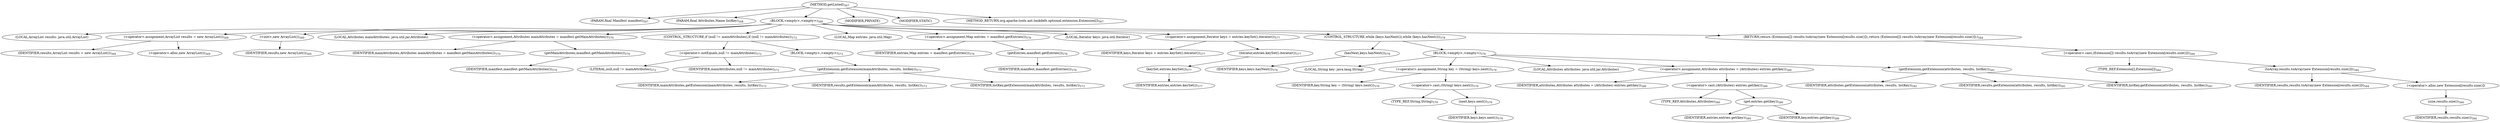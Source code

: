 digraph "getListed" {  
"896" [label = <(METHOD,getListed)<SUB>567</SUB>> ]
"897" [label = <(PARAM,final Manifest manifest)<SUB>567</SUB>> ]
"898" [label = <(PARAM,final Attributes.Name listKey)<SUB>568</SUB>> ]
"899" [label = <(BLOCK,&lt;empty&gt;,&lt;empty&gt;)<SUB>568</SUB>> ]
"42" [label = <(LOCAL,ArrayList results: java.util.ArrayList)> ]
"900" [label = <(&lt;operator&gt;.assignment,ArrayList results = new ArrayList())<SUB>569</SUB>> ]
"901" [label = <(IDENTIFIER,results,ArrayList results = new ArrayList())<SUB>569</SUB>> ]
"902" [label = <(&lt;operator&gt;.alloc,new ArrayList())<SUB>569</SUB>> ]
"903" [label = <(&lt;init&gt;,new ArrayList())<SUB>569</SUB>> ]
"41" [label = <(IDENTIFIER,results,new ArrayList())<SUB>569</SUB>> ]
"904" [label = <(LOCAL,Attributes mainAttributes: java.util.jar.Attributes)> ]
"905" [label = <(&lt;operator&gt;.assignment,Attributes mainAttributes = manifest.getMainAttributes())<SUB>570</SUB>> ]
"906" [label = <(IDENTIFIER,mainAttributes,Attributes mainAttributes = manifest.getMainAttributes())<SUB>570</SUB>> ]
"907" [label = <(getMainAttributes,manifest.getMainAttributes())<SUB>570</SUB>> ]
"908" [label = <(IDENTIFIER,manifest,manifest.getMainAttributes())<SUB>570</SUB>> ]
"909" [label = <(CONTROL_STRUCTURE,if (null != mainAttributes),if (null != mainAttributes))<SUB>572</SUB>> ]
"910" [label = <(&lt;operator&gt;.notEquals,null != mainAttributes)<SUB>572</SUB>> ]
"911" [label = <(LITERAL,null,null != mainAttributes)<SUB>572</SUB>> ]
"912" [label = <(IDENTIFIER,mainAttributes,null != mainAttributes)<SUB>572</SUB>> ]
"913" [label = <(BLOCK,&lt;empty&gt;,&lt;empty&gt;)<SUB>572</SUB>> ]
"914" [label = <(getExtension,getExtension(mainAttributes, results, listKey))<SUB>573</SUB>> ]
"915" [label = <(IDENTIFIER,mainAttributes,getExtension(mainAttributes, results, listKey))<SUB>573</SUB>> ]
"916" [label = <(IDENTIFIER,results,getExtension(mainAttributes, results, listKey))<SUB>573</SUB>> ]
"917" [label = <(IDENTIFIER,listKey,getExtension(mainAttributes, results, listKey))<SUB>573</SUB>> ]
"918" [label = <(LOCAL,Map entries: java.util.Map)> ]
"919" [label = <(&lt;operator&gt;.assignment,Map entries = manifest.getEntries())<SUB>576</SUB>> ]
"920" [label = <(IDENTIFIER,entries,Map entries = manifest.getEntries())<SUB>576</SUB>> ]
"921" [label = <(getEntries,manifest.getEntries())<SUB>576</SUB>> ]
"922" [label = <(IDENTIFIER,manifest,manifest.getEntries())<SUB>576</SUB>> ]
"923" [label = <(LOCAL,Iterator keys: java.util.Iterator)> ]
"924" [label = <(&lt;operator&gt;.assignment,Iterator keys = entries.keySet().iterator())<SUB>577</SUB>> ]
"925" [label = <(IDENTIFIER,keys,Iterator keys = entries.keySet().iterator())<SUB>577</SUB>> ]
"926" [label = <(iterator,entries.keySet().iterator())<SUB>577</SUB>> ]
"927" [label = <(keySet,entries.keySet())<SUB>577</SUB>> ]
"928" [label = <(IDENTIFIER,entries,entries.keySet())<SUB>577</SUB>> ]
"929" [label = <(CONTROL_STRUCTURE,while (keys.hasNext()),while (keys.hasNext()))<SUB>578</SUB>> ]
"930" [label = <(hasNext,keys.hasNext())<SUB>578</SUB>> ]
"931" [label = <(IDENTIFIER,keys,keys.hasNext())<SUB>578</SUB>> ]
"932" [label = <(BLOCK,&lt;empty&gt;,&lt;empty&gt;)<SUB>578</SUB>> ]
"933" [label = <(LOCAL,String key: java.lang.String)> ]
"934" [label = <(&lt;operator&gt;.assignment,String key = (String) keys.next())<SUB>579</SUB>> ]
"935" [label = <(IDENTIFIER,key,String key = (String) keys.next())<SUB>579</SUB>> ]
"936" [label = <(&lt;operator&gt;.cast,(String) keys.next())<SUB>579</SUB>> ]
"937" [label = <(TYPE_REF,String,String)<SUB>579</SUB>> ]
"938" [label = <(next,keys.next())<SUB>579</SUB>> ]
"939" [label = <(IDENTIFIER,keys,keys.next())<SUB>579</SUB>> ]
"940" [label = <(LOCAL,Attributes attributes: java.util.jar.Attributes)> ]
"941" [label = <(&lt;operator&gt;.assignment,Attributes attributes = (Attributes) entries.get(key))<SUB>580</SUB>> ]
"942" [label = <(IDENTIFIER,attributes,Attributes attributes = (Attributes) entries.get(key))<SUB>580</SUB>> ]
"943" [label = <(&lt;operator&gt;.cast,(Attributes) entries.get(key))<SUB>580</SUB>> ]
"944" [label = <(TYPE_REF,Attributes,Attributes)<SUB>580</SUB>> ]
"945" [label = <(get,entries.get(key))<SUB>580</SUB>> ]
"946" [label = <(IDENTIFIER,entries,entries.get(key))<SUB>580</SUB>> ]
"947" [label = <(IDENTIFIER,key,entries.get(key))<SUB>580</SUB>> ]
"948" [label = <(getExtension,getExtension(attributes, results, listKey))<SUB>581</SUB>> ]
"949" [label = <(IDENTIFIER,attributes,getExtension(attributes, results, listKey))<SUB>581</SUB>> ]
"950" [label = <(IDENTIFIER,results,getExtension(attributes, results, listKey))<SUB>581</SUB>> ]
"951" [label = <(IDENTIFIER,listKey,getExtension(attributes, results, listKey))<SUB>581</SUB>> ]
"952" [label = <(RETURN,return (Extension[]) results.toArray(new Extension[results.size()]);,return (Extension[]) results.toArray(new Extension[results.size()]);)<SUB>584</SUB>> ]
"953" [label = <(&lt;operator&gt;.cast,(Extension[]) results.toArray(new Extension[results.size()]))<SUB>584</SUB>> ]
"954" [label = <(TYPE_REF,Extension[],Extension[])<SUB>584</SUB>> ]
"955" [label = <(toArray,results.toArray(new Extension[results.size()]))<SUB>584</SUB>> ]
"956" [label = <(IDENTIFIER,results,results.toArray(new Extension[results.size()]))<SUB>584</SUB>> ]
"957" [label = <(&lt;operator&gt;.alloc,new Extension[results.size()])> ]
"958" [label = <(size,results.size())<SUB>584</SUB>> ]
"959" [label = <(IDENTIFIER,results,results.size())<SUB>584</SUB>> ]
"960" [label = <(MODIFIER,PRIVATE)> ]
"961" [label = <(MODIFIER,STATIC)> ]
"962" [label = <(METHOD_RETURN,org.apache.tools.ant.taskdefs.optional.extension.Extension[])<SUB>567</SUB>> ]
  "896" -> "897" 
  "896" -> "898" 
  "896" -> "899" 
  "896" -> "960" 
  "896" -> "961" 
  "896" -> "962" 
  "899" -> "42" 
  "899" -> "900" 
  "899" -> "903" 
  "899" -> "904" 
  "899" -> "905" 
  "899" -> "909" 
  "899" -> "918" 
  "899" -> "919" 
  "899" -> "923" 
  "899" -> "924" 
  "899" -> "929" 
  "899" -> "952" 
  "900" -> "901" 
  "900" -> "902" 
  "903" -> "41" 
  "905" -> "906" 
  "905" -> "907" 
  "907" -> "908" 
  "909" -> "910" 
  "909" -> "913" 
  "910" -> "911" 
  "910" -> "912" 
  "913" -> "914" 
  "914" -> "915" 
  "914" -> "916" 
  "914" -> "917" 
  "919" -> "920" 
  "919" -> "921" 
  "921" -> "922" 
  "924" -> "925" 
  "924" -> "926" 
  "926" -> "927" 
  "927" -> "928" 
  "929" -> "930" 
  "929" -> "932" 
  "930" -> "931" 
  "932" -> "933" 
  "932" -> "934" 
  "932" -> "940" 
  "932" -> "941" 
  "932" -> "948" 
  "934" -> "935" 
  "934" -> "936" 
  "936" -> "937" 
  "936" -> "938" 
  "938" -> "939" 
  "941" -> "942" 
  "941" -> "943" 
  "943" -> "944" 
  "943" -> "945" 
  "945" -> "946" 
  "945" -> "947" 
  "948" -> "949" 
  "948" -> "950" 
  "948" -> "951" 
  "952" -> "953" 
  "953" -> "954" 
  "953" -> "955" 
  "955" -> "956" 
  "955" -> "957" 
  "957" -> "958" 
  "958" -> "959" 
}
